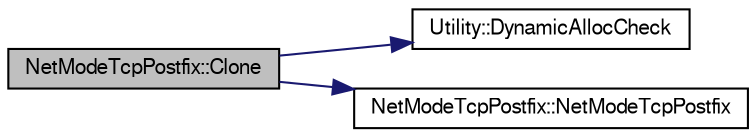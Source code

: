 digraph G
{
  edge [fontname="FreeSans",fontsize="10",labelfontname="FreeSans",labelfontsize="10"];
  node [fontname="FreeSans",fontsize="10",shape=record];
  rankdir=LR;
  Node1 [label="NetModeTcpPostfix::Clone",height=0.2,width=0.4,color="black", fillcolor="grey75", style="filled" fontcolor="black"];
  Node1 -> Node2 [color="midnightblue",fontsize="10",style="solid"];
  Node2 [label="Utility::DynamicAllocCheck",height=0.2,width=0.4,color="black", fillcolor="white", style="filled",URL="$class_utility.html#ae9b88a37dc2e95519c938e673dd3de2c"];
  Node1 -> Node3 [color="midnightblue",fontsize="10",style="solid"];
  Node3 [label="NetModeTcpPostfix::NetModeTcpPostfix",height=0.2,width=0.4,color="black", fillcolor="white", style="filled",URL="$class_net_mode_tcp_postfix.html#ad3a50927e958d5e613836fe27e9feb96"];
}
